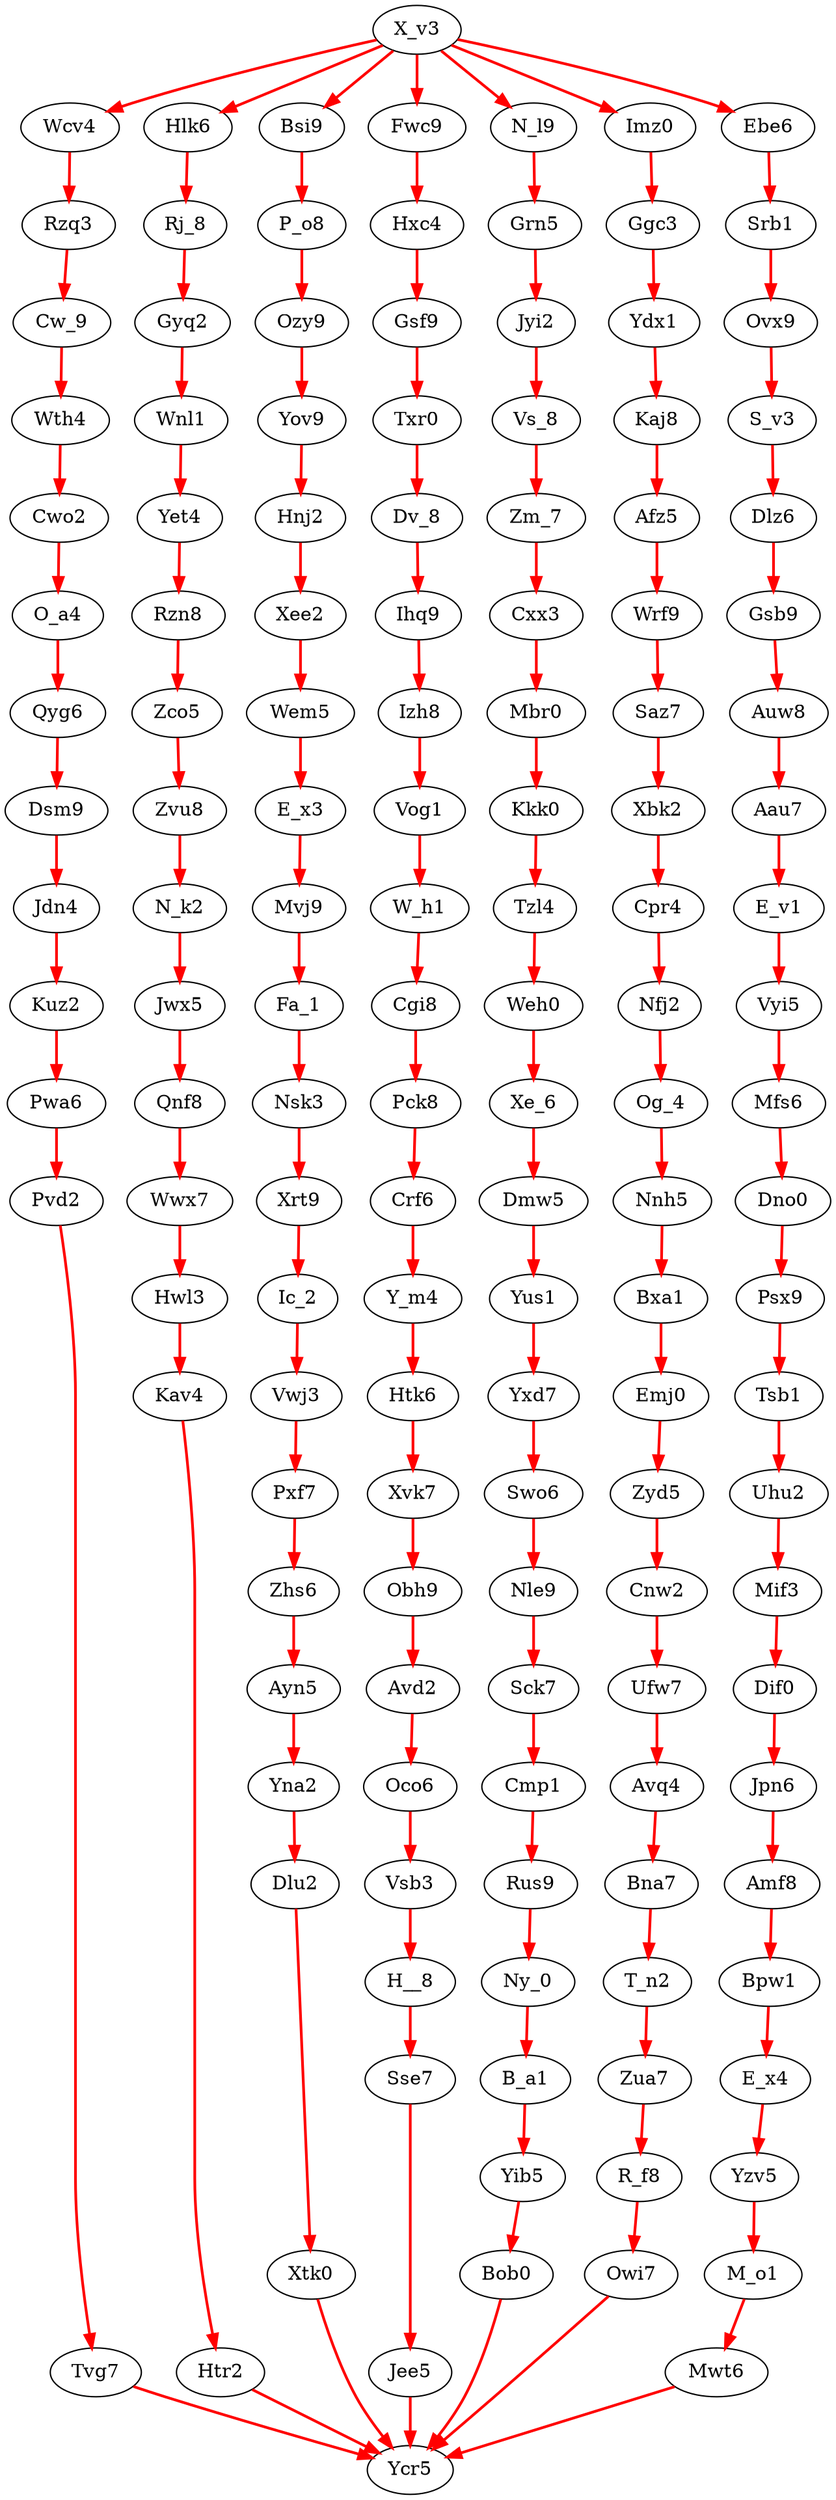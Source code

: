 digraph map
{
	X_v3->Wcv4 [color=red, style=bold];
	Wcv4->Rzq3 [color=red, style=bold];
	Rzq3->Cw_9 [color=red, style=bold];
	Cw_9->Wth4 [color=red, style=bold];
	Wth4->Cwo2 [color=red, style=bold];
	Cwo2->O_a4 [color=red, style=bold];
	O_a4->Qyg6 [color=red, style=bold];
	Qyg6->Dsm9 [color=red, style=bold];
	Dsm9->Jdn4 [color=red, style=bold];
	Jdn4->Kuz2 [color=red, style=bold];
	Kuz2->Pwa6 [color=red, style=bold];
	Pwa6->Pvd2 [color=red, style=bold];
	Pvd2->Tvg7 [color=red, style=bold];
	Tvg7->Ycr5 [color=red, style=bold];
	X_v3->Hlk6 [color=red, style=bold];
	Hlk6->Rj_8 [color=red, style=bold];
	Rj_8->Gyq2 [color=red, style=bold];
	Gyq2->Wnl1 [color=red, style=bold];
	Wnl1->Yet4 [color=red, style=bold];
	Yet4->Rzn8 [color=red, style=bold];
	Rzn8->Zco5 [color=red, style=bold];
	Zco5->Zvu8 [color=red, style=bold];
	Zvu8->N_k2 [color=red, style=bold];
	N_k2->Jwx5 [color=red, style=bold];
	Jwx5->Qnf8 [color=red, style=bold];
	Qnf8->Wwx7 [color=red, style=bold];
	Wwx7->Hwl3 [color=red, style=bold];
	Hwl3->Kav4 [color=red, style=bold];
	Kav4->Htr2 [color=red, style=bold];
	Htr2->Ycr5 [color=red, style=bold];
	X_v3->Bsi9 [color=red, style=bold];
	Bsi9->P_o8 [color=red, style=bold];
	P_o8->Ozy9 [color=red, style=bold];
	Ozy9->Yov9 [color=red, style=bold];
	Yov9->Hnj2 [color=red, style=bold];
	Hnj2->Xee2 [color=red, style=bold];
	Xee2->Wem5 [color=red, style=bold];
	Wem5->E_x3 [color=red, style=bold];
	E_x3->Mvj9 [color=red, style=bold];
	Mvj9->Fa_1 [color=red, style=bold];
	Fa_1->Nsk3 [color=red, style=bold];
	Nsk3->Xrt9 [color=red, style=bold];
	Xrt9->Ic_2 [color=red, style=bold];
	Ic_2->Vwj3 [color=red, style=bold];
	Vwj3->Pxf7 [color=red, style=bold];
	Pxf7->Zhs6 [color=red, style=bold];
	Zhs6->Ayn5 [color=red, style=bold];
	Ayn5->Yna2 [color=red, style=bold];
	Yna2->Dlu2 [color=red, style=bold];
	Dlu2->Xtk0 [color=red, style=bold];
	Xtk0->Ycr5 [color=red, style=bold];
	X_v3->Fwc9 [color=red, style=bold];
	Fwc9->Hxc4 [color=red, style=bold];
	Hxc4->Gsf9 [color=red, style=bold];
	Gsf9->Txr0 [color=red, style=bold];
	Txr0->Dv_8 [color=red, style=bold];
	Dv_8->Ihq9 [color=red, style=bold];
	Ihq9->Izh8 [color=red, style=bold];
	Izh8->Vog1 [color=red, style=bold];
	Vog1->W_h1 [color=red, style=bold];
	W_h1->Cgi8 [color=red, style=bold];
	Cgi8->Pck8 [color=red, style=bold];
	Pck8->Crf6 [color=red, style=bold];
	Crf6->Y_m4 [color=red, style=bold];
	Y_m4->Htk6 [color=red, style=bold];
	Htk6->Xvk7 [color=red, style=bold];
	Xvk7->Obh9 [color=red, style=bold];
	Obh9->Avd2 [color=red, style=bold];
	Avd2->Oco6 [color=red, style=bold];
	Oco6->Vsb3 [color=red, style=bold];
	Vsb3->H__8 [color=red, style=bold];
	H__8->Sse7 [color=red, style=bold];
	Sse7->Jee5 [color=red, style=bold];
	Jee5->Ycr5 [color=red, style=bold];
	X_v3->N_l9 [color=red, style=bold];
	N_l9->Grn5 [color=red, style=bold];
	Grn5->Jyi2 [color=red, style=bold];
	Jyi2->Vs_8 [color=red, style=bold];
	Vs_8->Zm_7 [color=red, style=bold];
	Zm_7->Cxx3 [color=red, style=bold];
	Cxx3->Mbr0 [color=red, style=bold];
	Mbr0->Kkk0 [color=red, style=bold];
	Kkk0->Tzl4 [color=red, style=bold];
	Tzl4->Weh0 [color=red, style=bold];
	Weh0->Xe_6 [color=red, style=bold];
	Xe_6->Dmw5 [color=red, style=bold];
	Dmw5->Yus1 [color=red, style=bold];
	Yus1->Yxd7 [color=red, style=bold];
	Yxd7->Swo6 [color=red, style=bold];
	Swo6->Nle9 [color=red, style=bold];
	Nle9->Sck7 [color=red, style=bold];
	Sck7->Cmp1 [color=red, style=bold];
	Cmp1->Rus9 [color=red, style=bold];
	Rus9->Ny_0 [color=red, style=bold];
	Ny_0->B_a1 [color=red, style=bold];
	B_a1->Yib5 [color=red, style=bold];
	Yib5->Bob0 [color=red, style=bold];
	Bob0->Ycr5 [color=red, style=bold];
	X_v3->Imz0 [color=red, style=bold];
	Imz0->Ggc3 [color=red, style=bold];
	Ggc3->Ydx1 [color=red, style=bold];
	Ydx1->Kaj8 [color=red, style=bold];
	Kaj8->Afz5 [color=red, style=bold];
	Afz5->Wrf9 [color=red, style=bold];
	Wrf9->Saz7 [color=red, style=bold];
	Saz7->Xbk2 [color=red, style=bold];
	Xbk2->Cpr4 [color=red, style=bold];
	Cpr4->Nfj2 [color=red, style=bold];
	Nfj2->Og_4 [color=red, style=bold];
	Og_4->Nnh5 [color=red, style=bold];
	Nnh5->Bxa1 [color=red, style=bold];
	Bxa1->Emj0 [color=red, style=bold];
	Emj0->Zyd5 [color=red, style=bold];
	Zyd5->Cnw2 [color=red, style=bold];
	Cnw2->Ufw7 [color=red, style=bold];
	Ufw7->Avq4 [color=red, style=bold];
	Avq4->Bna7 [color=red, style=bold];
	Bna7->T_n2 [color=red, style=bold];
	T_n2->Zua7 [color=red, style=bold];
	Zua7->R_f8 [color=red, style=bold];
	R_f8->Owi7 [color=red, style=bold];
	Owi7->Ycr5 [color=red, style=bold];
	X_v3->Ebe6 [color=red, style=bold];
	Ebe6->Srb1 [color=red, style=bold];
	Srb1->Ovx9 [color=red, style=bold];
	Ovx9->S_v3 [color=red, style=bold];
	S_v3->Dlz6 [color=red, style=bold];
	Dlz6->Gsb9 [color=red, style=bold];
	Gsb9->Auw8 [color=red, style=bold];
	Auw8->Aau7 [color=red, style=bold];
	Aau7->E_v1 [color=red, style=bold];
	E_v1->Vyi5 [color=red, style=bold];
	Vyi5->Mfs6 [color=red, style=bold];
	Mfs6->Dno0 [color=red, style=bold];
	Dno0->Psx9 [color=red, style=bold];
	Psx9->Tsb1 [color=red, style=bold];
	Tsb1->Uhu2 [color=red, style=bold];
	Uhu2->Mif3 [color=red, style=bold];
	Mif3->Dif0 [color=red, style=bold];
	Dif0->Jpn6 [color=red, style=bold];
	Jpn6->Amf8 [color=red, style=bold];
	Amf8->Bpw1 [color=red, style=bold];
	Bpw1->E_x4 [color=red, style=bold];
	E_x4->Yzv5 [color=red, style=bold];
	Yzv5->M_o1 [color=red, style=bold];
	M_o1->Mwt6 [color=red, style=bold];
	Mwt6->Ycr5 [color=red, style=bold];
}
